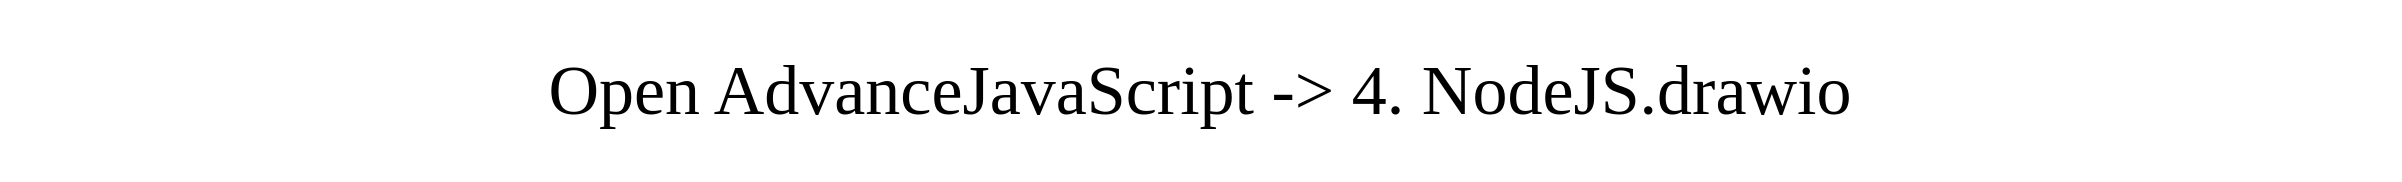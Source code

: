 <mxfile version="17.2.3" type="github" pages="5">
  <diagram id="y6zHq6lQ_J3xSZg7M48z" name="Introduction">
    <mxGraphModel dx="1398" dy="751" grid="1" gridSize="10" guides="1" tooltips="1" connect="1" arrows="1" fold="1" page="1" pageScale="1" pageWidth="850" pageHeight="1100" math="0" shadow="0">
      <root>
        <mxCell id="0" />
        <mxCell id="1" parent="0" />
        <mxCell id="Di7FYNCLXHuj9fUjnXUA-1" value="Open AdvanceJavaScript -&amp;gt; 4. NodeJS.drawio" style="text;html=1;strokeColor=none;fillColor=none;align=center;verticalAlign=middle;whiteSpace=wrap;rounded=0;fontFamily=Comfortaa;fontSource=https%3A%2F%2Ffonts.googleapis.com%2Fcss%3Ffamily%3DComfortaa;fontSize=35;" parent="1" vertex="1">
          <mxGeometry x="570" y="60" width="1200" height="90" as="geometry" />
        </mxCell>
      </root>
    </mxGraphModel>
  </diagram>
  <diagram id="uJ5LWGIrcrnfdSaOuP4g" name="REPL">
    <mxGraphModel dx="1398" dy="751" grid="1" gridSize="10" guides="1" tooltips="1" connect="1" arrows="1" fold="1" page="1" pageScale="1" pageWidth="1700" pageHeight="1100" math="0" shadow="0">
      <root>
        <mxCell id="YgIP1oCt232m2JHOr8eo-0" />
        <mxCell id="YgIP1oCt232m2JHOr8eo-1" parent="YgIP1oCt232m2JHOr8eo-0" />
        <mxCell id="bZ-jrlqmVhZ8fIApHqn_-0" value="REPL" style="text;html=1;strokeColor=none;fillColor=none;align=center;verticalAlign=middle;whiteSpace=wrap;rounded=0;fontFamily=Comfortaa;fontSource=https%3A%2F%2Ffonts.googleapis.com%2Fcss%3Ffamily%3DComfortaa;fontSize=50;fontStyle=1" vertex="1" parent="YgIP1oCt232m2JHOr8eo-1">
          <mxGeometry x="650" y="50" width="60" height="30" as="geometry" />
        </mxCell>
        <mxCell id="bZ-jrlqmVhZ8fIApHqn_-1" value="Read" style="text;html=1;strokeColor=none;fillColor=none;align=center;verticalAlign=middle;whiteSpace=wrap;rounded=0;fontFamily=Comfortaa;fontSource=https%3A%2F%2Ffonts.googleapis.com%2Fcss%3Ffamily%3DComfortaa;fontSize=35;" vertex="1" parent="YgIP1oCt232m2JHOr8eo-1">
          <mxGeometry x="640" y="330" width="60" height="30" as="geometry" />
        </mxCell>
        <mxCell id="bZ-jrlqmVhZ8fIApHqn_-2" value="&amp;gt; 3 + 5" style="rounded=0;whiteSpace=wrap;html=1;fontFamily=Comfortaa;fontSource=https%3A%2F%2Ffonts.googleapis.com%2Fcss%3Ffamily%3DComfortaa;fontSize=35;fillColor=none;" vertex="1" parent="YgIP1oCt232m2JHOr8eo-1">
          <mxGeometry x="810" y="315" width="330" height="60" as="geometry" />
        </mxCell>
        <mxCell id="bZ-jrlqmVhZ8fIApHqn_-3" value="Evaluate" style="text;html=1;strokeColor=none;fillColor=none;align=center;verticalAlign=middle;whiteSpace=wrap;rounded=0;fontFamily=Comfortaa;fontSource=https%3A%2F%2Ffonts.googleapis.com%2Fcss%3Ffamily%3DComfortaa;fontSize=35;" vertex="1" parent="YgIP1oCt232m2JHOr8eo-1">
          <mxGeometry x="640" y="430" width="60" height="30" as="geometry" />
        </mxCell>
        <mxCell id="bZ-jrlqmVhZ8fIApHqn_-4" value="It will take 3 + 5" style="rounded=0;whiteSpace=wrap;html=1;fontFamily=Comfortaa;fontSource=https%3A%2F%2Ffonts.googleapis.com%2Fcss%3Ffamily%3DComfortaa;fontSize=35;fillColor=none;" vertex="1" parent="YgIP1oCt232m2JHOr8eo-1">
          <mxGeometry x="810" y="415" width="330" height="60" as="geometry" />
        </mxCell>
        <mxCell id="bZ-jrlqmVhZ8fIApHqn_-6" value="Print" style="text;html=1;strokeColor=none;fillColor=none;align=center;verticalAlign=middle;whiteSpace=wrap;rounded=0;fontFamily=Comfortaa;fontSource=https%3A%2F%2Ffonts.googleapis.com%2Fcss%3Ffamily%3DComfortaa;fontSize=35;" vertex="1" parent="YgIP1oCt232m2JHOr8eo-1">
          <mxGeometry x="640" y="535" width="60" height="30" as="geometry" />
        </mxCell>
        <mxCell id="bZ-jrlqmVhZ8fIApHqn_-7" value="8" style="rounded=0;whiteSpace=wrap;html=1;fontFamily=Comfortaa;fontSource=https%3A%2F%2Ffonts.googleapis.com%2Fcss%3Ffamily%3DComfortaa;fontSize=35;fillColor=none;" vertex="1" parent="YgIP1oCt232m2JHOr8eo-1">
          <mxGeometry x="810" y="520" width="330" height="60" as="geometry" />
        </mxCell>
        <mxCell id="bZ-jrlqmVhZ8fIApHqn_-8" value="Loop" style="text;html=1;strokeColor=none;fillColor=none;align=center;verticalAlign=middle;whiteSpace=wrap;rounded=0;fontFamily=Comfortaa;fontSource=https%3A%2F%2Ffonts.googleapis.com%2Fcss%3Ffamily%3DComfortaa;fontSize=35;" vertex="1" parent="YgIP1oCt232m2JHOr8eo-1">
          <mxGeometry x="640" y="640" width="60" height="30" as="geometry" />
        </mxCell>
        <mxCell id="bZ-jrlqmVhZ8fIApHqn_-9" value="&amp;gt;_" style="rounded=0;whiteSpace=wrap;html=1;fontFamily=Comfortaa;fontSource=https%3A%2F%2Ffonts.googleapis.com%2Fcss%3Ffamily%3DComfortaa;fontSize=35;fillColor=none;" vertex="1" parent="YgIP1oCt232m2JHOr8eo-1">
          <mxGeometry x="810" y="620" width="330" height="60" as="geometry" />
        </mxCell>
        <mxCell id="bZ-jrlqmVhZ8fIApHqn_-11" value="Run JavaScript in console mode (just like DevTool on the Browser" style="text;html=1;strokeColor=none;fillColor=none;align=center;verticalAlign=middle;whiteSpace=wrap;rounded=0;fontFamily=Comfortaa;fontSource=https%3A%2F%2Ffonts.googleapis.com%2Fcss%3Ffamily%3DComfortaa;fontSize=35;fontStyle=2" vertex="1" parent="YgIP1oCt232m2JHOr8eo-1">
          <mxGeometry x="455" y="140" width="430" height="30" as="geometry" />
        </mxCell>
        <mxCell id="kN2Vg4NoAx0qoAxdBXob-0" value="The loop will continue unless you press Ctrl+C to quit the REPL mode" style="rounded=0;whiteSpace=wrap;html=1;fontFamily=Comfortaa;fontSource=https%3A%2F%2Ffonts.googleapis.com%2Fcss%3Ffamily%3DComfortaa;fontSize=25;fillColor=#dae8fc;strokeColor=#6c8ebf;" vertex="1" parent="YgIP1oCt232m2JHOr8eo-1">
          <mxGeometry x="445" y="720" width="505" height="110" as="geometry" />
        </mxCell>
        <mxCell id="kN2Vg4NoAx0qoAxdBXob-1" value="" style="endArrow=classic;html=1;rounded=0;fontFamily=Comfortaa;fontSource=https%3A%2F%2Ffonts.googleapis.com%2Fcss%3Ffamily%3DComfortaa;fontSize=35;edgeStyle=orthogonalEdgeStyle;curved=1;" edge="1" parent="YgIP1oCt232m2JHOr8eo-1" target="bZ-jrlqmVhZ8fIApHqn_-1">
          <mxGeometry width="50" height="50" relative="1" as="geometry">
            <mxPoint x="620" y="660" as="sourcePoint" />
            <mxPoint x="480" y="630" as="targetPoint" />
            <Array as="points">
              <mxPoint x="510" y="660" />
              <mxPoint x="510" y="340" />
            </Array>
          </mxGeometry>
        </mxCell>
        <mxCell id="kN2Vg4NoAx0qoAxdBXob-2" value="You will lose everything when you quit REPL mode" style="rounded=0;whiteSpace=wrap;html=1;fontFamily=Comfortaa;fontSource=https%3A%2F%2Ffonts.googleapis.com%2Fcss%3Ffamily%3DComfortaa;fontSize=25;fillColor=#ffe6cc;strokeColor=#d79b00;" vertex="1" parent="YgIP1oCt232m2JHOr8eo-1">
          <mxGeometry x="490" y="890" width="410" height="110" as="geometry" />
        </mxCell>
        <mxCell id="kN2Vg4NoAx0qoAxdBXob-6" style="edgeStyle=orthogonalEdgeStyle;curved=1;rounded=0;orthogonalLoop=1;jettySize=auto;html=1;fontFamily=Comfortaa;fontSource=https%3A%2F%2Ffonts.googleapis.com%2Fcss%3Ffamily%3DComfortaa;fontSize=20;" edge="1" parent="YgIP1oCt232m2JHOr8eo-1" source="kN2Vg4NoAx0qoAxdBXob-3" target="kN2Vg4NoAx0qoAxdBXob-5">
          <mxGeometry relative="1" as="geometry" />
        </mxCell>
        <mxCell id="kN2Vg4NoAx0qoAxdBXob-3" value="We should just use REPL mode to test small thing not to write program" style="text;html=1;strokeColor=none;fillColor=none;align=center;verticalAlign=middle;whiteSpace=wrap;rounded=0;fontFamily=Comfortaa;fontSource=https%3A%2F%2Ffonts.googleapis.com%2Fcss%3Ffamily%3DComfortaa;fontSize=20;fontStyle=2" vertex="1" parent="YgIP1oCt232m2JHOr8eo-1">
          <mxGeometry x="440" y="1030" width="510" height="30" as="geometry" />
        </mxCell>
        <mxCell id="kN2Vg4NoAx0qoAxdBXob-4" value="To open REPL mode, open terminal and type &amp;gt;node" style="rounded=0;whiteSpace=wrap;html=1;fontFamily=Comfortaa;fontSource=https%3A%2F%2Ffonts.googleapis.com%2Fcss%3Ffamily%3DComfortaa;fontSize=20;fillColor=none;" vertex="1" parent="YgIP1oCt232m2JHOr8eo-1">
          <mxGeometry x="60" y="430" width="300" height="60" as="geometry" />
        </mxCell>
        <mxCell id="kN2Vg4NoAx0qoAxdBXob-5" value="node file.js" style="rounded=0;whiteSpace=wrap;html=1;fontFamily=Comfortaa;fontSource=https%3A%2F%2Ffonts.googleapis.com%2Fcss%3Ffamily%3DComfortaa;fontSize=20;fillColor=none;" vertex="1" parent="YgIP1oCt232m2JHOr8eo-1">
          <mxGeometry x="1150" y="1015" width="120" height="60" as="geometry" />
        </mxCell>
        <mxCell id="kN2Vg4NoAx0qoAxdBXob-7" value="We should write node in JavaScript file and provide it to node like this" style="text;html=1;strokeColor=none;fillColor=none;align=center;verticalAlign=middle;whiteSpace=wrap;rounded=0;fontFamily=Comfortaa;fontSource=https%3A%2F%2Ffonts.googleapis.com%2Fcss%3Ffamily%3DComfortaa;fontSize=20;fontStyle=2" vertex="1" parent="YgIP1oCt232m2JHOr8eo-1">
          <mxGeometry x="1000" y="1050" width="390" height="120" as="geometry" />
        </mxCell>
      </root>
    </mxGraphModel>
  </diagram>
  <diagram id="ns5i2DY6tKjVQl1pWXUK" name="API">
    <mxGraphModel dx="1165" dy="626" grid="1" gridSize="10" guides="1" tooltips="1" connect="1" arrows="1" fold="1" page="1" pageScale="1" pageWidth="850" pageHeight="1100" math="0" shadow="0">
      <root>
        <mxCell id="0" />
        <mxCell id="1" parent="0" />
        <mxCell id="G2ADQmpWI5vjTmXukRIW-2" value="Browser (window)" style="swimlane;fontFamily=Comfortaa;fontSource=https%3A%2F%2Ffonts.googleapis.com%2Fcss%3Ffamily%3DComfortaa;fontSize=20;fillColor=none;" vertex="1" parent="1">
          <mxGeometry x="200" y="490" width="200" height="200" as="geometry" />
        </mxCell>
        <mxCell id="G2ADQmpWI5vjTmXukRIW-5" value="document" style="whiteSpace=wrap;html=1;fontFamily=Comfortaa;fontSource=https%3A%2F%2Ffonts.googleapis.com%2Fcss%3Ffamily%3DComfortaa;fontSize=20;fillColor=none;" vertex="1" parent="G2ADQmpWI5vjTmXukRIW-2">
          <mxGeometry x="40" y="30" width="120" height="60" as="geometry" />
        </mxCell>
        <mxCell id="G2ADQmpWI5vjTmXukRIW-6" value="alert" style="whiteSpace=wrap;html=1;fontFamily=Comfortaa;fontSource=https%3A%2F%2Ffonts.googleapis.com%2Fcss%3Ffamily%3DComfortaa;fontSize=20;fillColor=none;" vertex="1" parent="G2ADQmpWI5vjTmXukRIW-2">
          <mxGeometry x="40" y="100" width="120" height="60" as="geometry" />
        </mxCell>
        <mxCell id="G2ADQmpWI5vjTmXukRIW-7" value="Node (global)" style="swimlane;fontFamily=Comfortaa;fontSource=https%3A%2F%2Ffonts.googleapis.com%2Fcss%3Ffamily%3DComfortaa;fontSize=20;fillColor=none;" vertex="1" parent="1">
          <mxGeometry x="510" y="490" width="200" height="200" as="geometry" />
        </mxCell>
        <mxCell id="G2ADQmpWI5vjTmXukRIW-8" value="process" style="whiteSpace=wrap;html=1;fontFamily=Comfortaa;fontSource=https%3A%2F%2Ffonts.googleapis.com%2Fcss%3Ffamily%3DComfortaa;fontSize=20;fillColor=none;" vertex="1" parent="G2ADQmpWI5vjTmXukRIW-7">
          <mxGeometry x="40" y="30" width="120" height="60" as="geometry" />
        </mxCell>
        <mxCell id="G2ADQmpWI5vjTmXukRIW-9" value="alert" style="whiteSpace=wrap;html=1;fontFamily=Comfortaa;fontSource=https%3A%2F%2Ffonts.googleapis.com%2Fcss%3Ffamily%3DComfortaa;fontSize=20;fillColor=none;" vertex="1" parent="G2ADQmpWI5vjTmXukRIW-7">
          <mxGeometry x="40" y="100" width="120" height="60" as="geometry" />
        </mxCell>
      </root>
    </mxGraphModel>
  </diagram>
  <diagram id="lkT-3ypMOp7CsbQ6YI1r" name="NodeJS vs JavaScript">
    <mxGraphModel dx="2796" dy="1502" grid="1" gridSize="10" guides="1" tooltips="1" connect="1" arrows="1" fold="1" page="1" pageScale="1" pageWidth="850" pageHeight="1100" math="0" shadow="0">
      <root>
        <mxCell id="0" />
        <mxCell id="1" parent="0" />
        <mxCell id="BTwWnFB5MWLbAS2u9eev-1" value="Open AdvanceJavaScript -&amp;gt; 4. NodeJS.drawio" style="text;html=1;strokeColor=none;fillColor=none;align=center;verticalAlign=middle;whiteSpace=wrap;rounded=0;fontFamily=Comfortaa;fontSource=https%3A%2F%2Ffonts.googleapis.com%2Fcss%3Ffamily%3DComfortaa;fontSize=35;" vertex="1" parent="1">
          <mxGeometry x="540" y="410" width="1200" height="90" as="geometry" />
        </mxCell>
      </root>
    </mxGraphModel>
  </diagram>
  <diagram id="zBrOSxbGMuuOjSWAF7hM" name="FrontEnd vs. BackEnd">
    <mxGraphModel dx="2248" dy="751" grid="1" gridSize="10" guides="1" tooltips="1" connect="1" arrows="1" fold="1" page="1" pageScale="1" pageWidth="850" pageHeight="1100" math="0" shadow="0">
      <root>
        <mxCell id="0" />
        <mxCell id="1" parent="0" />
        <mxCell id="xNjWpn6w8D7Uc4wf2ohH-1" value="" style="strokeWidth=1;shadow=0;dashed=0;align=center;html=1;shape=mxgraph.mockup.containers.browserWindow;rSize=0;strokeColor=#666666;strokeColor2=#008cff;strokeColor3=#c4c4c4;mainText=,;recursiveResize=0;fontFamily=Comfortaa;fontSource=https%3A%2F%2Ffonts.googleapis.com%2Fcss%3Ffamily%3DComfortaa;fontSize=20;fillColor=none;" vertex="1" parent="1">
          <mxGeometry x="-180" y="180" width="360" height="200" as="geometry" />
        </mxCell>
        <mxCell id="xNjWpn6w8D7Uc4wf2ohH-2" value="Page 1" style="strokeWidth=1;shadow=0;dashed=0;align=center;html=1;shape=mxgraph.mockup.containers.anchor;fontSize=17;fontColor=#666666;align=left;fontFamily=Comfortaa;fontSource=https%3A%2F%2Ffonts.googleapis.com%2Fcss%3Ffamily%3DComfortaa;fillColor=none;" vertex="1" parent="xNjWpn6w8D7Uc4wf2ohH-1">
          <mxGeometry x="60" y="12" width="110" height="26" as="geometry" />
        </mxCell>
        <mxCell id="xNjWpn6w8D7Uc4wf2ohH-3" value="https://www.draw.io" style="strokeWidth=1;shadow=0;dashed=0;align=center;html=1;shape=mxgraph.mockup.containers.anchor;rSize=0;fontSize=17;fontColor=#666666;align=left;fontFamily=Comfortaa;fontSource=https%3A%2F%2Ffonts.googleapis.com%2Fcss%3Ffamily%3DComfortaa;fillColor=none;" vertex="1" parent="xNjWpn6w8D7Uc4wf2ohH-1">
          <mxGeometry x="130" y="60" width="250" height="26" as="geometry" />
        </mxCell>
        <mxCell id="xNjWpn6w8D7Uc4wf2ohH-4" value="FrontEnd/Client" style="text;html=1;strokeColor=none;fillColor=none;align=center;verticalAlign=middle;whiteSpace=wrap;rounded=0;fontFamily=Comfortaa;fontSource=https%3A%2F%2Ffonts.googleapis.com%2Fcss%3Ffamily%3DComfortaa;fontSize=20;" vertex="1" parent="1">
          <mxGeometry x="-30" y="390" width="60" height="30" as="geometry" />
        </mxCell>
        <mxCell id="xNjWpn6w8D7Uc4wf2ohH-5" value="" style="points=[];aspect=fixed;html=1;align=center;shadow=0;dashed=0;image;image=img/lib/allied_telesis/storage/Datacenter_Server_Half_Rack_ToR.svg;fontFamily=Comfortaa;fontSource=https%3A%2F%2Ffonts.googleapis.com%2Fcss%3Ffamily%3DComfortaa;fontSize=20;fillColor=none;" vertex="1" parent="1">
          <mxGeometry x="650" y="160" width="157.47" height="204.6" as="geometry" />
        </mxCell>
        <mxCell id="xNjWpn6w8D7Uc4wf2ohH-6" value="BackEnd/Server" style="text;html=1;strokeColor=none;fillColor=none;align=center;verticalAlign=middle;whiteSpace=wrap;rounded=0;fontFamily=Comfortaa;fontSource=https%3A%2F%2Ffonts.googleapis.com%2Fcss%3Ffamily%3DComfortaa;fontSize=20;" vertex="1" parent="1">
          <mxGeometry x="698.74" y="380" width="60" height="30" as="geometry" />
        </mxCell>
        <mxCell id="xNjWpn6w8D7Uc4wf2ohH-7" value="" style="endArrow=classic;html=1;rounded=0;fontFamily=Comfortaa;fontSource=https%3A%2F%2Ffonts.googleapis.com%2Fcss%3Ffamily%3DComfortaa;fontSize=20;curved=1;exitX=0.997;exitY=0.145;exitDx=0;exitDy=0;exitPerimeter=0;entryX=-0.019;entryY=0.235;entryDx=0;entryDy=0;entryPerimeter=0;" edge="1" parent="1" source="xNjWpn6w8D7Uc4wf2ohH-1" target="xNjWpn6w8D7Uc4wf2ohH-5">
          <mxGeometry width="50" height="50" relative="1" as="geometry">
            <mxPoint x="380" y="260" as="sourcePoint" />
            <mxPoint x="430" y="210" as="targetPoint" />
          </mxGeometry>
        </mxCell>
        <mxCell id="xNjWpn6w8D7Uc4wf2ohH-8" value="Request" style="edgeLabel;html=1;align=center;verticalAlign=middle;resizable=0;points=[];fontSize=20;fontFamily=Comfortaa;" vertex="1" connectable="0" parent="xNjWpn6w8D7Uc4wf2ohH-7">
          <mxGeometry x="0.035" y="2" relative="1" as="geometry">
            <mxPoint as="offset" />
          </mxGeometry>
        </mxCell>
        <mxCell id="xNjWpn6w8D7Uc4wf2ohH-9" value="Can i get some data?" style="rounded=0;whiteSpace=wrap;html=1;fontFamily=Comfortaa;fontSource=https%3A%2F%2Ffonts.googleapis.com%2Fcss%3Ffamily%3DComfortaa;fontSize=20;fillColor=none;" vertex="1" parent="1">
          <mxGeometry x="280" y="110" width="270" height="50" as="geometry" />
        </mxCell>
        <mxCell id="xNjWpn6w8D7Uc4wf2ohH-10" value="" style="endArrow=classic;html=1;rounded=0;fontFamily=Comfortaa;fontSource=https%3A%2F%2Ffonts.googleapis.com%2Fcss%3Ffamily%3DComfortaa;fontSize=20;curved=1;entryX=1.006;entryY=0.59;entryDx=0;entryDy=0;entryPerimeter=0;exitX=0.006;exitY=0.67;exitDx=0;exitDy=0;exitPerimeter=0;" edge="1" parent="1" source="xNjWpn6w8D7Uc4wf2ohH-5" target="xNjWpn6w8D7Uc4wf2ohH-1">
          <mxGeometry width="50" height="50" relative="1" as="geometry">
            <mxPoint x="330" y="430" as="sourcePoint" />
            <mxPoint x="380" y="380" as="targetPoint" />
          </mxGeometry>
        </mxCell>
        <mxCell id="xNjWpn6w8D7Uc4wf2ohH-12" value="Response" style="edgeLabel;html=1;align=center;verticalAlign=middle;resizable=0;points=[];fontSize=20;fontFamily=Comfortaa;" vertex="1" connectable="0" parent="xNjWpn6w8D7Uc4wf2ohH-10">
          <mxGeometry x="0.062" y="1" relative="1" as="geometry">
            <mxPoint x="13" as="offset" />
          </mxGeometry>
        </mxCell>
        <mxCell id="xNjWpn6w8D7Uc4wf2ohH-11" value="Oke here it is" style="rounded=0;whiteSpace=wrap;html=1;fontFamily=Comfortaa;fontSource=https%3A%2F%2Ffonts.googleapis.com%2Fcss%3Ffamily%3DComfortaa;fontSize=20;fillColor=none;" vertex="1" parent="1">
          <mxGeometry x="270" y="340" width="270" height="50" as="geometry" />
        </mxCell>
        <mxCell id="xNjWpn6w8D7Uc4wf2ohH-13" value="" style="shape=image;verticalLabelPosition=bottom;labelBackgroundColor=default;verticalAlign=top;aspect=fixed;imageAspect=0;image=https://cdn.iconscout.com/icon/free/png-256/html-file-2330569-1950410.png;" vertex="1" parent="1">
          <mxGeometry x="574" y="520" width="76" height="76" as="geometry" />
        </mxCell>
        <mxCell id="xNjWpn6w8D7Uc4wf2ohH-14" value="" style="shape=image;verticalLabelPosition=bottom;labelBackgroundColor=default;verticalAlign=top;aspect=fixed;imageAspect=0;image=https://www.shareicon.net/data/512x512/2016/05/06/760855_css_512x512.png;" vertex="1" parent="1">
          <mxGeometry x="650" y="525" width="66" height="66" as="geometry" />
        </mxCell>
        <mxCell id="xNjWpn6w8D7Uc4wf2ohH-15" value="" style="shape=image;verticalLabelPosition=bottom;labelBackgroundColor=default;verticalAlign=top;aspect=fixed;imageAspect=0;image=https://cdn-icons-png.flaticon.com/512/136/136530.png;" vertex="1" parent="1">
          <mxGeometry x="716" y="520" width="71" height="71" as="geometry" />
        </mxCell>
        <mxCell id="xNjWpn6w8D7Uc4wf2ohH-17" value="Server Side Rendering" style="text;html=1;strokeColor=none;fillColor=none;align=center;verticalAlign=middle;whiteSpace=wrap;rounded=0;fontFamily=Comfortaa;fontSource=https%3A%2F%2Ffonts.googleapis.com%2Fcss%3Ffamily%3DComfortaa;fontSize=20;" vertex="1" parent="1">
          <mxGeometry x="534.5" y="610" width="297" height="30" as="geometry" />
        </mxCell>
        <mxCell id="xNjWpn6w8D7Uc4wf2ohH-18" value="" style="shape=image;verticalLabelPosition=bottom;labelBackgroundColor=default;verticalAlign=top;aspect=fixed;imageAspect=0;image=https://cdn-icons-png.flaticon.com/512/136/136525.png;" vertex="1" parent="1">
          <mxGeometry x="992.5" y="525" width="72" height="72" as="geometry" />
        </mxCell>
        <mxCell id="xNjWpn6w8D7Uc4wf2ohH-19" value="REST" style="text;html=1;strokeColor=none;fillColor=none;align=center;verticalAlign=middle;whiteSpace=wrap;rounded=0;fontFamily=Comfortaa;fontSource=https%3A%2F%2Ffonts.googleapis.com%2Fcss%3Ffamily%3DComfortaa;fontSize=20;" vertex="1" parent="1">
          <mxGeometry x="880" y="610" width="297" height="30" as="geometry" />
        </mxCell>
        <mxCell id="xNjWpn6w8D7Uc4wf2ohH-20" value="" style="shape=image;verticalLabelPosition=bottom;labelBackgroundColor=default;verticalAlign=top;aspect=fixed;imageAspect=0;image=https://cdn.iconscout.com/icon/free/png-256/xml-file-2330558-1950399.png;" vertex="1" parent="1">
          <mxGeometry x="1110" y="525" width="77" height="77" as="geometry" />
        </mxCell>
        <mxCell id="xNjWpn6w8D7Uc4wf2ohH-21" value="" style="shape=image;verticalLabelPosition=bottom;labelBackgroundColor=default;verticalAlign=top;aspect=fixed;imageAspect=0;image=https://cdn.iconscout.com/icon/free/png-256/txt-file-20-504249.png;" vertex="1" parent="1">
          <mxGeometry x="1177" y="528" width="71" height="71" as="geometry" />
        </mxCell>
      </root>
    </mxGraphModel>
  </diagram>
</mxfile>
